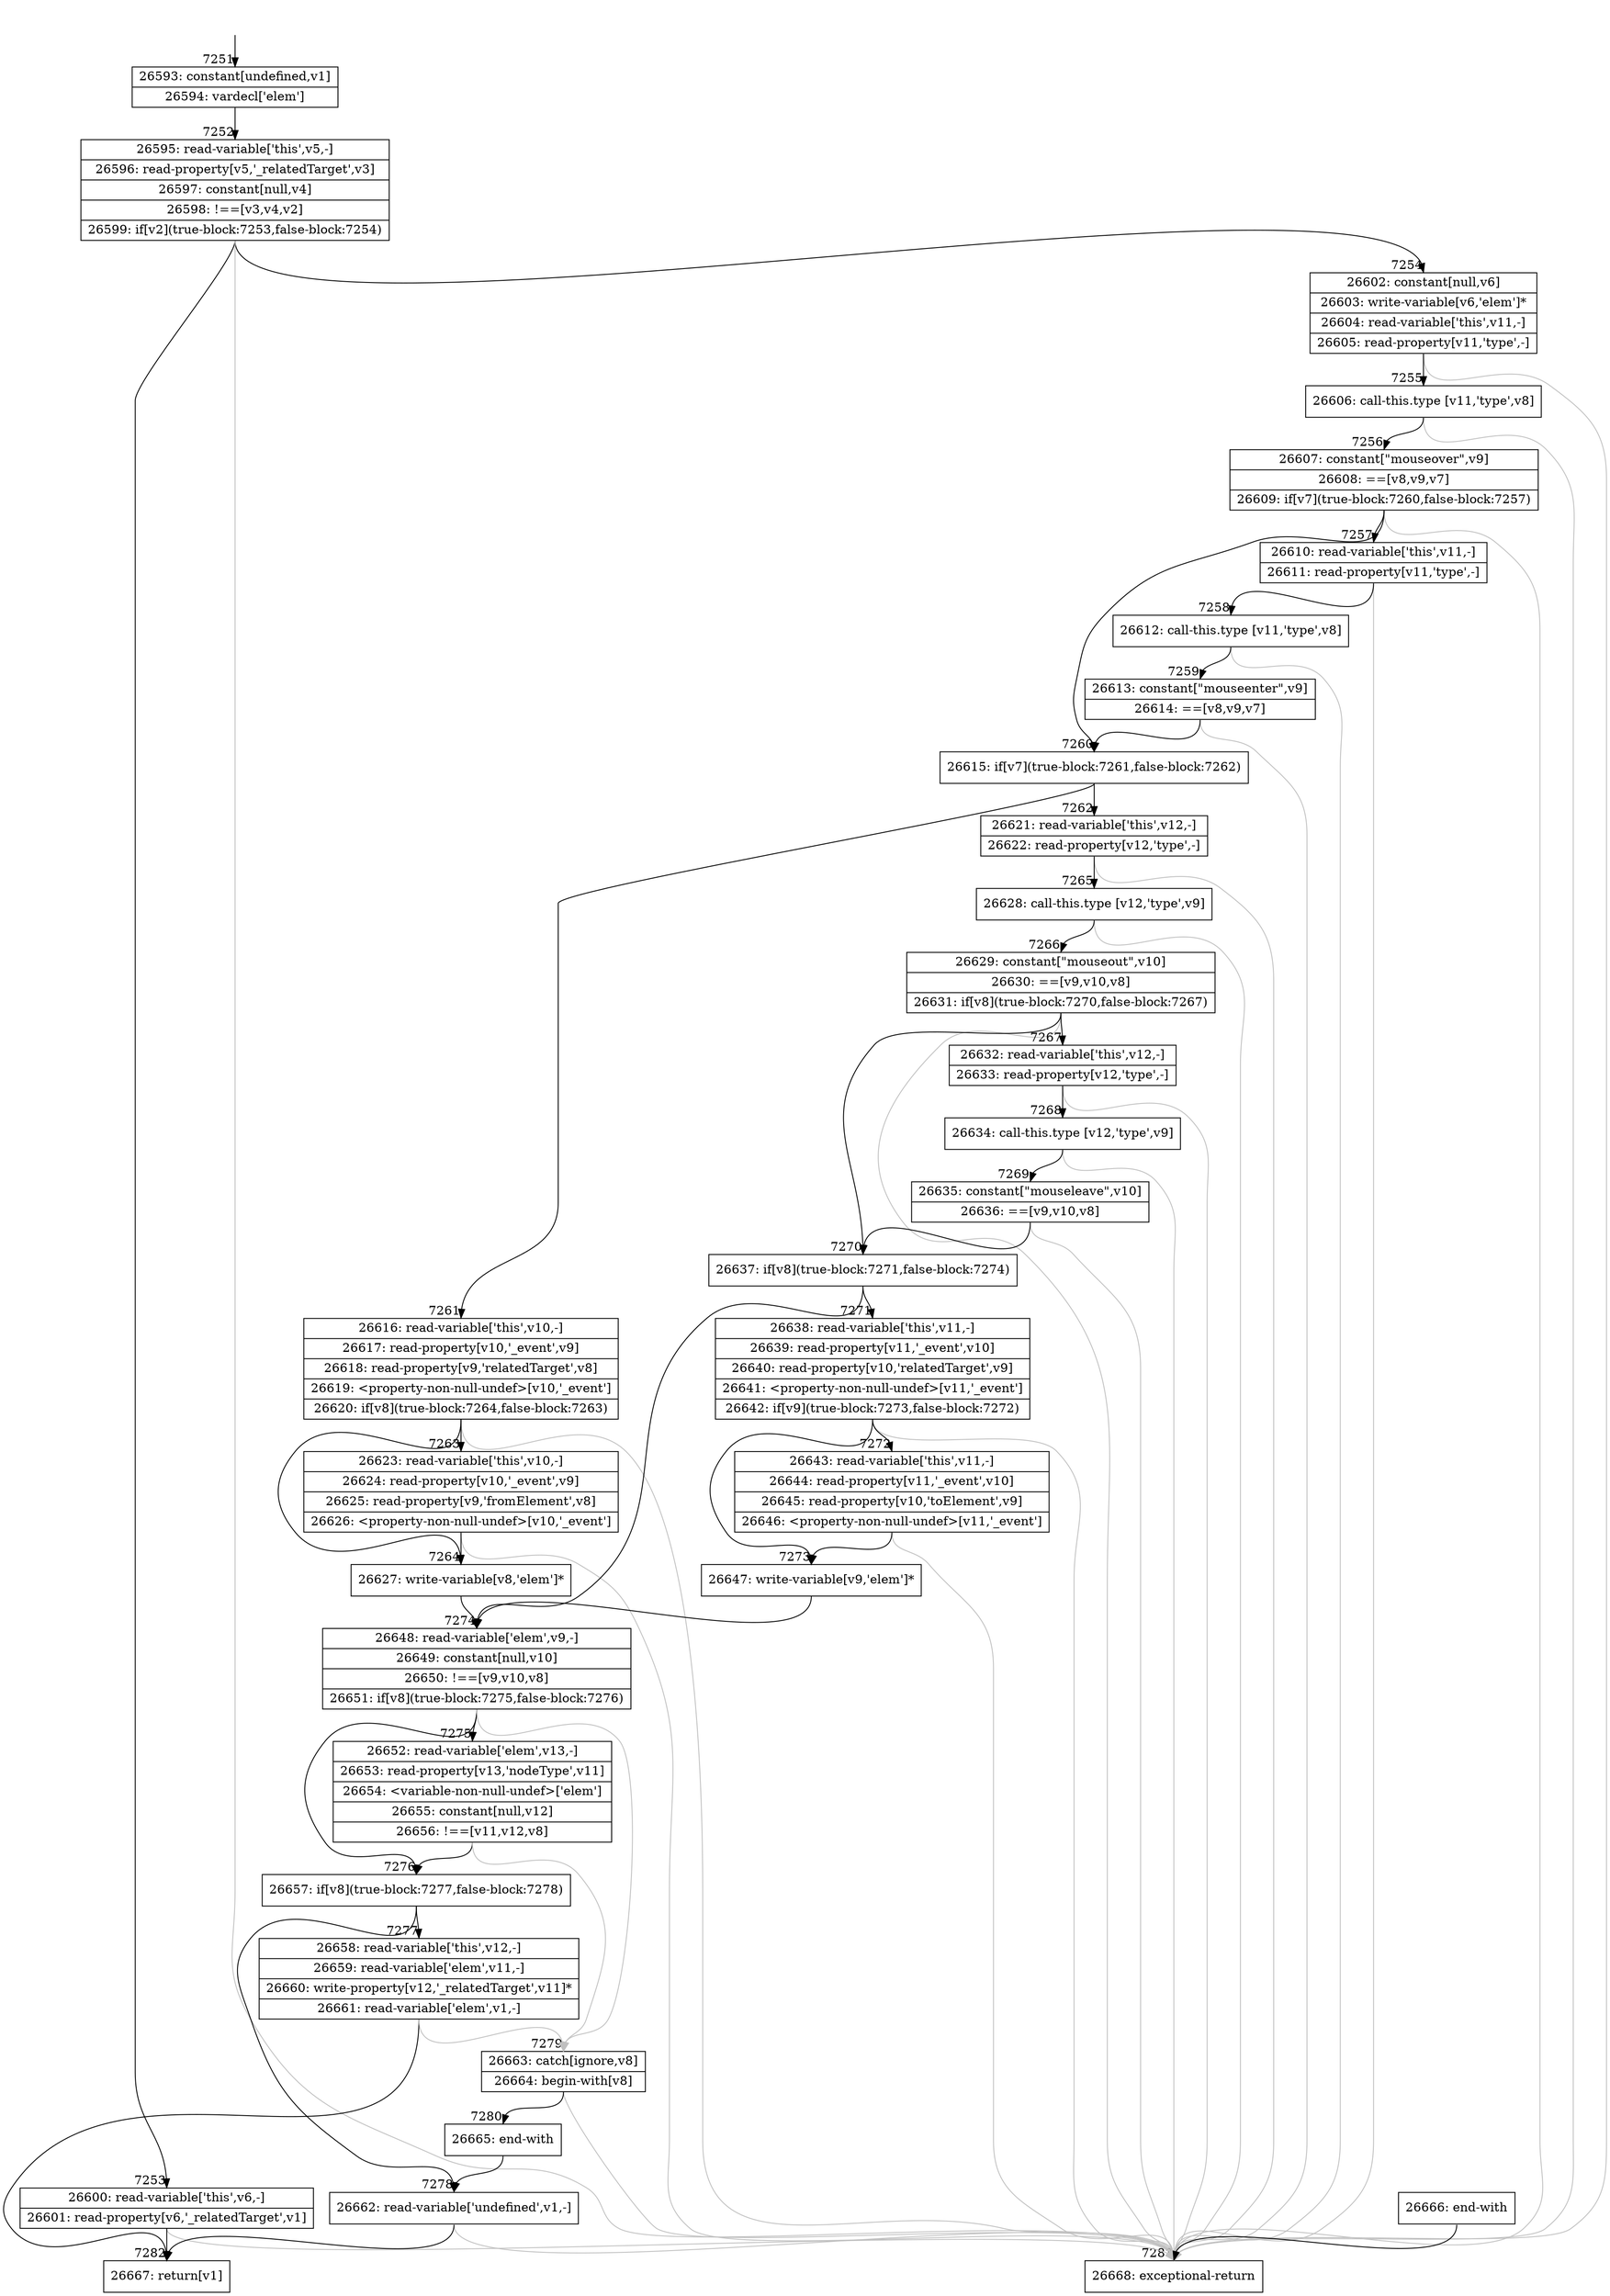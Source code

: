 digraph {
rankdir="TD"
BB_entry482[shape=none,label=""];
BB_entry482 -> BB7251 [tailport=s, headport=n, headlabel="    7251"]
BB7251 [shape=record label="{26593: constant[undefined,v1]|26594: vardecl['elem']}" ] 
BB7251 -> BB7252 [tailport=s, headport=n, headlabel="      7252"]
BB7252 [shape=record label="{26595: read-variable['this',v5,-]|26596: read-property[v5,'_relatedTarget',v3]|26597: constant[null,v4]|26598: !==[v3,v4,v2]|26599: if[v2](true-block:7253,false-block:7254)}" ] 
BB7252 -> BB7253 [tailport=s, headport=n, headlabel="      7253"]
BB7252 -> BB7254 [tailport=s, headport=n, headlabel="      7254"]
BB7252 -> BB7283 [tailport=s, headport=n, color=gray, headlabel="      7283"]
BB7253 [shape=record label="{26600: read-variable['this',v6,-]|26601: read-property[v6,'_relatedTarget',v1]}" ] 
BB7253 -> BB7282 [tailport=s, headport=n, headlabel="      7282"]
BB7253 -> BB7283 [tailport=s, headport=n, color=gray]
BB7254 [shape=record label="{26602: constant[null,v6]|26603: write-variable[v6,'elem']*|26604: read-variable['this',v11,-]|26605: read-property[v11,'type',-]}" ] 
BB7254 -> BB7255 [tailport=s, headport=n, headlabel="      7255"]
BB7254 -> BB7283 [tailport=s, headport=n, color=gray]
BB7255 [shape=record label="{26606: call-this.type [v11,'type',v8]}" ] 
BB7255 -> BB7256 [tailport=s, headport=n, headlabel="      7256"]
BB7255 -> BB7283 [tailport=s, headport=n, color=gray]
BB7256 [shape=record label="{26607: constant[\"mouseover\",v9]|26608: ==[v8,v9,v7]|26609: if[v7](true-block:7260,false-block:7257)}" ] 
BB7256 -> BB7260 [tailport=s, headport=n, headlabel="      7260"]
BB7256 -> BB7257 [tailport=s, headport=n, headlabel="      7257"]
BB7256 -> BB7283 [tailport=s, headport=n, color=gray]
BB7257 [shape=record label="{26610: read-variable['this',v11,-]|26611: read-property[v11,'type',-]}" ] 
BB7257 -> BB7258 [tailport=s, headport=n, headlabel="      7258"]
BB7257 -> BB7283 [tailport=s, headport=n, color=gray]
BB7258 [shape=record label="{26612: call-this.type [v11,'type',v8]}" ] 
BB7258 -> BB7259 [tailport=s, headport=n, headlabel="      7259"]
BB7258 -> BB7283 [tailport=s, headport=n, color=gray]
BB7259 [shape=record label="{26613: constant[\"mouseenter\",v9]|26614: ==[v8,v9,v7]}" ] 
BB7259 -> BB7260 [tailport=s, headport=n]
BB7259 -> BB7283 [tailport=s, headport=n, color=gray]
BB7260 [shape=record label="{26615: if[v7](true-block:7261,false-block:7262)}" ] 
BB7260 -> BB7261 [tailport=s, headport=n, headlabel="      7261"]
BB7260 -> BB7262 [tailport=s, headport=n, headlabel="      7262"]
BB7261 [shape=record label="{26616: read-variable['this',v10,-]|26617: read-property[v10,'_event',v9]|26618: read-property[v9,'relatedTarget',v8]|26619: \<property-non-null-undef\>[v10,'_event']|26620: if[v8](true-block:7264,false-block:7263)}" ] 
BB7261 -> BB7264 [tailport=s, headport=n, headlabel="      7264"]
BB7261 -> BB7263 [tailport=s, headport=n, headlabel="      7263"]
BB7261 -> BB7283 [tailport=s, headport=n, color=gray]
BB7262 [shape=record label="{26621: read-variable['this',v12,-]|26622: read-property[v12,'type',-]}" ] 
BB7262 -> BB7265 [tailport=s, headport=n, headlabel="      7265"]
BB7262 -> BB7283 [tailport=s, headport=n, color=gray]
BB7263 [shape=record label="{26623: read-variable['this',v10,-]|26624: read-property[v10,'_event',v9]|26625: read-property[v9,'fromElement',v8]|26626: \<property-non-null-undef\>[v10,'_event']}" ] 
BB7263 -> BB7264 [tailport=s, headport=n]
BB7263 -> BB7283 [tailport=s, headport=n, color=gray]
BB7264 [shape=record label="{26627: write-variable[v8,'elem']*}" ] 
BB7264 -> BB7274 [tailport=s, headport=n, headlabel="      7274"]
BB7265 [shape=record label="{26628: call-this.type [v12,'type',v9]}" ] 
BB7265 -> BB7266 [tailport=s, headport=n, headlabel="      7266"]
BB7265 -> BB7283 [tailport=s, headport=n, color=gray]
BB7266 [shape=record label="{26629: constant[\"mouseout\",v10]|26630: ==[v9,v10,v8]|26631: if[v8](true-block:7270,false-block:7267)}" ] 
BB7266 -> BB7270 [tailport=s, headport=n, headlabel="      7270"]
BB7266 -> BB7267 [tailport=s, headport=n, headlabel="      7267"]
BB7266 -> BB7283 [tailport=s, headport=n, color=gray]
BB7267 [shape=record label="{26632: read-variable['this',v12,-]|26633: read-property[v12,'type',-]}" ] 
BB7267 -> BB7268 [tailport=s, headport=n, headlabel="      7268"]
BB7267 -> BB7283 [tailport=s, headport=n, color=gray]
BB7268 [shape=record label="{26634: call-this.type [v12,'type',v9]}" ] 
BB7268 -> BB7269 [tailport=s, headport=n, headlabel="      7269"]
BB7268 -> BB7283 [tailport=s, headport=n, color=gray]
BB7269 [shape=record label="{26635: constant[\"mouseleave\",v10]|26636: ==[v9,v10,v8]}" ] 
BB7269 -> BB7270 [tailport=s, headport=n]
BB7269 -> BB7283 [tailport=s, headport=n, color=gray]
BB7270 [shape=record label="{26637: if[v8](true-block:7271,false-block:7274)}" ] 
BB7270 -> BB7271 [tailport=s, headport=n, headlabel="      7271"]
BB7270 -> BB7274 [tailport=s, headport=n]
BB7271 [shape=record label="{26638: read-variable['this',v11,-]|26639: read-property[v11,'_event',v10]|26640: read-property[v10,'relatedTarget',v9]|26641: \<property-non-null-undef\>[v11,'_event']|26642: if[v9](true-block:7273,false-block:7272)}" ] 
BB7271 -> BB7273 [tailport=s, headport=n, headlabel="      7273"]
BB7271 -> BB7272 [tailport=s, headport=n, headlabel="      7272"]
BB7271 -> BB7283 [tailport=s, headport=n, color=gray]
BB7272 [shape=record label="{26643: read-variable['this',v11,-]|26644: read-property[v11,'_event',v10]|26645: read-property[v10,'toElement',v9]|26646: \<property-non-null-undef\>[v11,'_event']}" ] 
BB7272 -> BB7273 [tailport=s, headport=n]
BB7272 -> BB7283 [tailport=s, headport=n, color=gray]
BB7273 [shape=record label="{26647: write-variable[v9,'elem']*}" ] 
BB7273 -> BB7274 [tailport=s, headport=n]
BB7274 [shape=record label="{26648: read-variable['elem',v9,-]|26649: constant[null,v10]|26650: !==[v9,v10,v8]|26651: if[v8](true-block:7275,false-block:7276)}" ] 
BB7274 -> BB7276 [tailport=s, headport=n, headlabel="      7276"]
BB7274 -> BB7275 [tailport=s, headport=n, headlabel="      7275"]
BB7274 -> BB7279 [tailport=s, headport=n, color=gray, headlabel="      7279"]
BB7275 [shape=record label="{26652: read-variable['elem',v13,-]|26653: read-property[v13,'nodeType',v11]|26654: \<variable-non-null-undef\>['elem']|26655: constant[null,v12]|26656: !==[v11,v12,v8]}" ] 
BB7275 -> BB7276 [tailport=s, headport=n]
BB7275 -> BB7279 [tailport=s, headport=n, color=gray]
BB7276 [shape=record label="{26657: if[v8](true-block:7277,false-block:7278)}" ] 
BB7276 -> BB7277 [tailport=s, headport=n, headlabel="      7277"]
BB7276 -> BB7278 [tailport=s, headport=n, headlabel="      7278"]
BB7277 [shape=record label="{26658: read-variable['this',v12,-]|26659: read-variable['elem',v11,-]|26660: write-property[v12,'_relatedTarget',v11]*|26661: read-variable['elem',v1,-]}" ] 
BB7277 -> BB7282 [tailport=s, headport=n]
BB7277 -> BB7279 [tailport=s, headport=n, color=gray]
BB7278 [shape=record label="{26662: read-variable['undefined',v1,-]}" ] 
BB7278 -> BB7282 [tailport=s, headport=n]
BB7278 -> BB7283 [tailport=s, headport=n, color=gray]
BB7279 [shape=record label="{26663: catch[ignore,v8]|26664: begin-with[v8]}" ] 
BB7279 -> BB7280 [tailport=s, headport=n, headlabel="      7280"]
BB7279 -> BB7283 [tailport=s, headport=n, color=gray]
BB7280 [shape=record label="{26665: end-with}" ] 
BB7280 -> BB7278 [tailport=s, headport=n]
BB7281 [shape=record label="{26666: end-with}" ] 
BB7281 -> BB7283 [tailport=s, headport=n]
BB7282 [shape=record label="{26667: return[v1]}" ] 
BB7283 [shape=record label="{26668: exceptional-return}" ] 
//#$~ 5142
}
